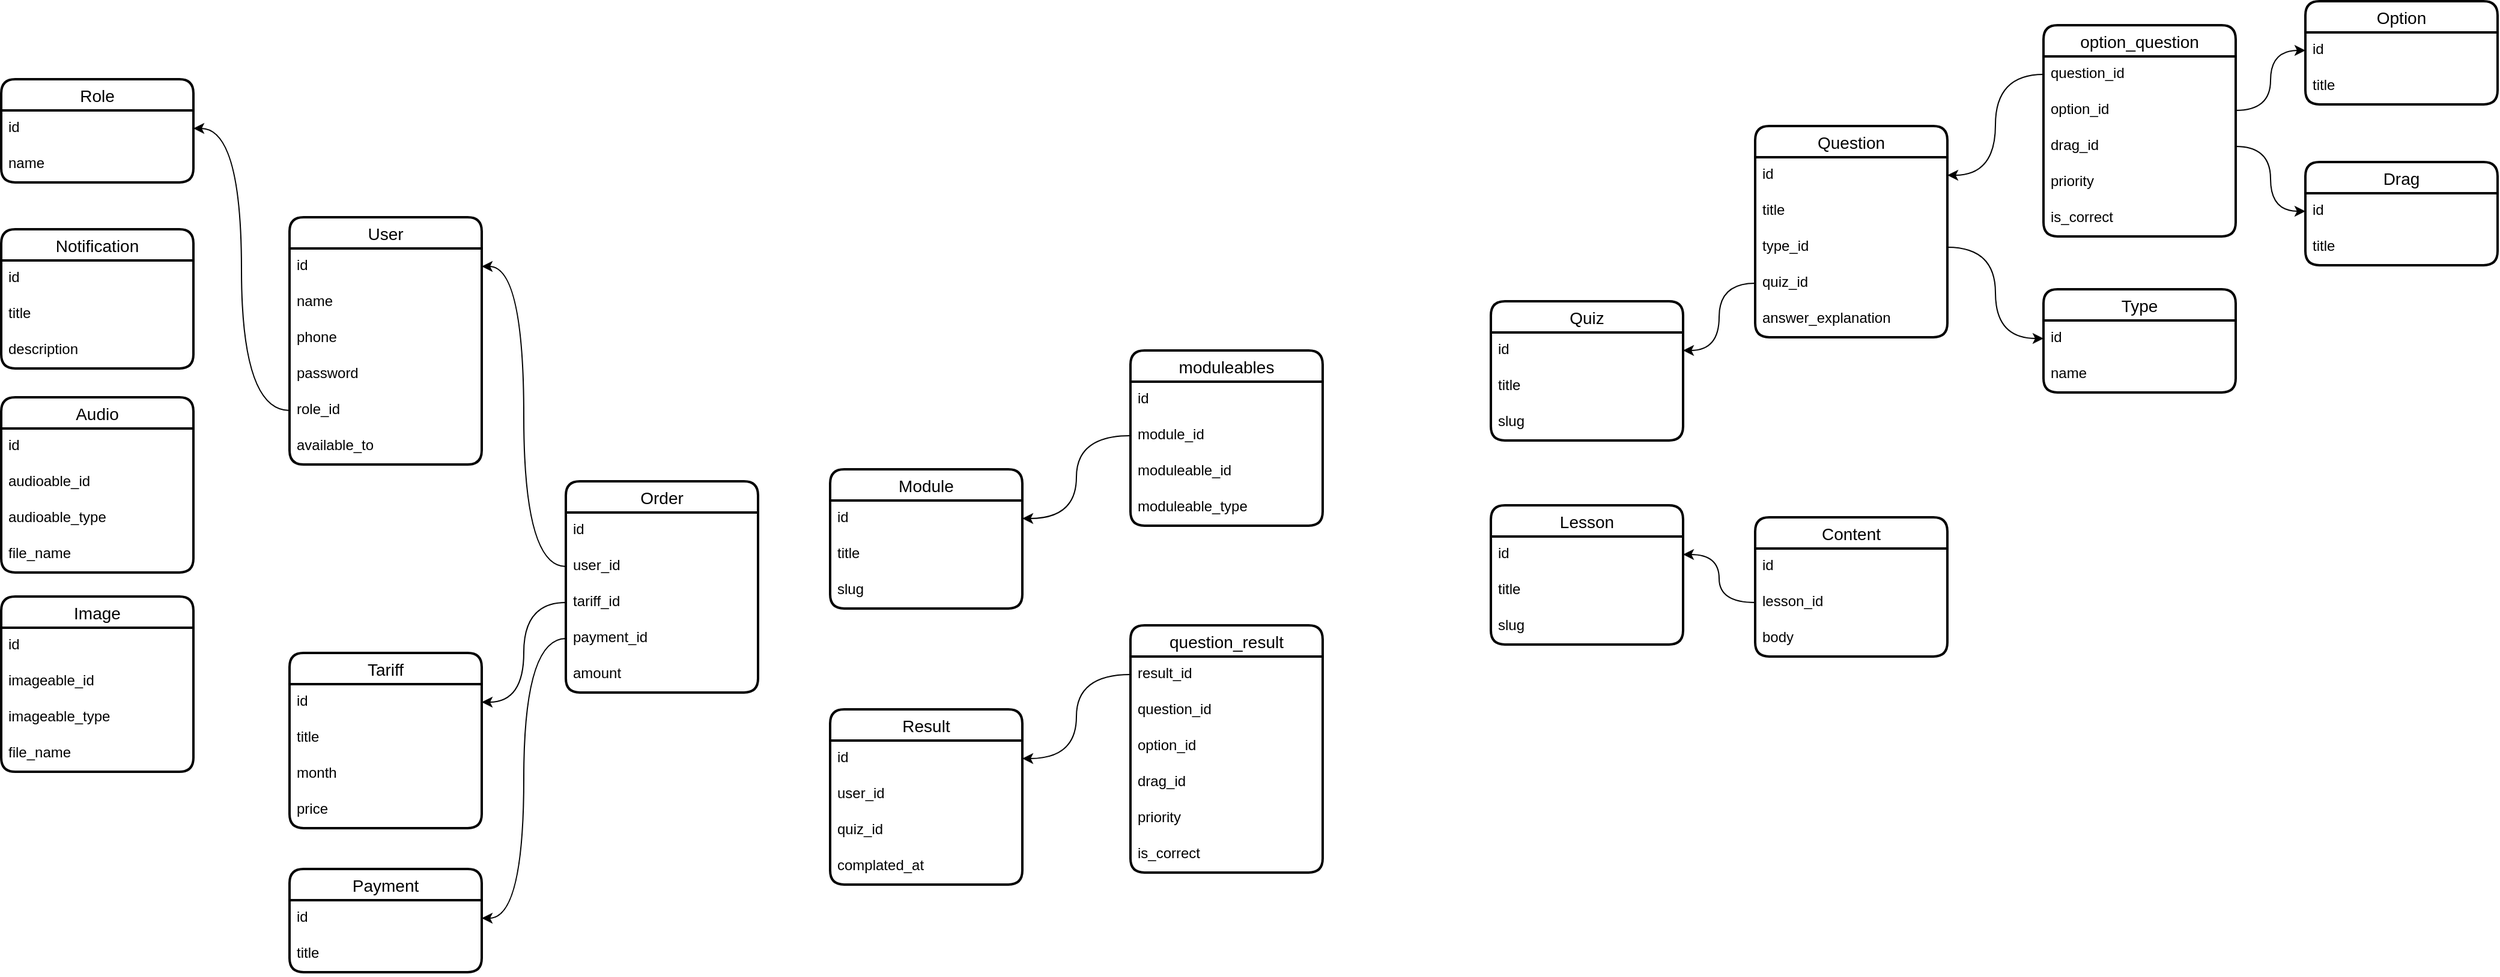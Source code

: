 <mxfile version="22.0.4" type="github">
  <diagram name="Страница — 1" id="l952tXTDJv2I5u81VP_P">
    <mxGraphModel dx="2206" dy="1154" grid="1" gridSize="10" guides="1" tooltips="1" connect="1" arrows="1" fold="1" page="1" pageScale="1" pageWidth="827" pageHeight="1169" math="0" shadow="0">
      <root>
        <mxCell id="0" />
        <mxCell id="1" parent="0" />
        <mxCell id="5lU2MvCnA9rc4x8VBAlA-1" value="User" style="swimlane;fontStyle=0;childLayout=stackLayout;horizontal=1;startSize=26;horizontalStack=0;resizeParent=1;resizeParentMax=0;resizeLast=0;collapsible=1;marginBottom=0;align=center;fontSize=14;strokeWidth=2;rounded=1;shadow=0;glass=0;swimlaneLine=1;" parent="1" vertex="1">
          <mxGeometry x="290" y="220" width="160" height="206" as="geometry" />
        </mxCell>
        <mxCell id="5lU2MvCnA9rc4x8VBAlA-2" value="id" style="text;strokeColor=none;fillColor=none;spacingLeft=4;spacingRight=4;overflow=hidden;rotatable=0;points=[[0,0.5],[1,0.5]];portConstraint=eastwest;fontSize=12;whiteSpace=wrap;html=1;" parent="5lU2MvCnA9rc4x8VBAlA-1" vertex="1">
          <mxGeometry y="26" width="160" height="30" as="geometry" />
        </mxCell>
        <mxCell id="5lU2MvCnA9rc4x8VBAlA-3" value="name" style="text;strokeColor=none;fillColor=none;spacingLeft=4;spacingRight=4;overflow=hidden;rotatable=0;points=[[0,0.5],[1,0.5]];portConstraint=eastwest;fontSize=12;whiteSpace=wrap;html=1;" parent="5lU2MvCnA9rc4x8VBAlA-1" vertex="1">
          <mxGeometry y="56" width="160" height="30" as="geometry" />
        </mxCell>
        <mxCell id="5lU2MvCnA9rc4x8VBAlA-4" value="phone" style="text;strokeColor=none;fillColor=none;spacingLeft=4;spacingRight=4;overflow=hidden;rotatable=0;points=[[0,0.5],[1,0.5]];portConstraint=eastwest;fontSize=12;whiteSpace=wrap;html=1;" parent="5lU2MvCnA9rc4x8VBAlA-1" vertex="1">
          <mxGeometry y="86" width="160" height="30" as="geometry" />
        </mxCell>
        <mxCell id="5lU2MvCnA9rc4x8VBAlA-5" value="password" style="text;strokeColor=none;fillColor=none;spacingLeft=4;spacingRight=4;overflow=hidden;rotatable=0;points=[[0,0.5],[1,0.5]];portConstraint=eastwest;fontSize=12;whiteSpace=wrap;html=1;" parent="5lU2MvCnA9rc4x8VBAlA-1" vertex="1">
          <mxGeometry y="116" width="160" height="30" as="geometry" />
        </mxCell>
        <mxCell id="VG2_tzrguG1U2oGE5e1O-6" value="role_id" style="text;strokeColor=none;fillColor=none;spacingLeft=4;spacingRight=4;overflow=hidden;rotatable=0;points=[[0,0.5],[1,0.5]];portConstraint=eastwest;fontSize=12;whiteSpace=wrap;html=1;" vertex="1" parent="5lU2MvCnA9rc4x8VBAlA-1">
          <mxGeometry y="146" width="160" height="30" as="geometry" />
        </mxCell>
        <mxCell id="VG2_tzrguG1U2oGE5e1O-20" value="available_to" style="text;strokeColor=none;fillColor=none;spacingLeft=4;spacingRight=4;overflow=hidden;rotatable=0;points=[[0,0.5],[1,0.5]];portConstraint=eastwest;fontSize=12;whiteSpace=wrap;html=1;" vertex="1" parent="5lU2MvCnA9rc4x8VBAlA-1">
          <mxGeometry y="176" width="160" height="30" as="geometry" />
        </mxCell>
        <mxCell id="5lU2MvCnA9rc4x8VBAlA-16" value="Question" style="swimlane;fontStyle=0;childLayout=stackLayout;horizontal=1;startSize=26;horizontalStack=0;resizeParent=1;resizeParentMax=0;resizeLast=0;collapsible=1;marginBottom=0;align=center;fontSize=14;strokeWidth=2;rounded=1;shadow=0;glass=0;swimlaneLine=1;" parent="1" vertex="1">
          <mxGeometry x="1510" y="144" width="160" height="176" as="geometry" />
        </mxCell>
        <mxCell id="5lU2MvCnA9rc4x8VBAlA-17" value="id" style="text;strokeColor=none;fillColor=none;spacingLeft=4;spacingRight=4;overflow=hidden;rotatable=0;points=[[0,0.5],[1,0.5]];portConstraint=eastwest;fontSize=12;whiteSpace=wrap;html=1;" parent="5lU2MvCnA9rc4x8VBAlA-16" vertex="1">
          <mxGeometry y="26" width="160" height="30" as="geometry" />
        </mxCell>
        <mxCell id="5lU2MvCnA9rc4x8VBAlA-18" value="title" style="text;strokeColor=none;fillColor=none;spacingLeft=4;spacingRight=4;overflow=hidden;rotatable=0;points=[[0,0.5],[1,0.5]];portConstraint=eastwest;fontSize=12;whiteSpace=wrap;html=1;" parent="5lU2MvCnA9rc4x8VBAlA-16" vertex="1">
          <mxGeometry y="56" width="160" height="30" as="geometry" />
        </mxCell>
        <mxCell id="5lU2MvCnA9rc4x8VBAlA-31" value="type_id" style="text;strokeColor=none;fillColor=none;spacingLeft=4;spacingRight=4;overflow=hidden;rotatable=0;points=[[0,0.5],[1,0.5]];portConstraint=eastwest;fontSize=12;whiteSpace=wrap;html=1;" parent="5lU2MvCnA9rc4x8VBAlA-16" vertex="1">
          <mxGeometry y="86" width="160" height="30" as="geometry" />
        </mxCell>
        <mxCell id="fqlwbIrNDPJbpzX7PKJO-1" value="quiz_id" style="text;strokeColor=none;fillColor=none;spacingLeft=4;spacingRight=4;overflow=hidden;rotatable=0;points=[[0,0.5],[1,0.5]];portConstraint=eastwest;fontSize=12;whiteSpace=wrap;html=1;" parent="5lU2MvCnA9rc4x8VBAlA-16" vertex="1">
          <mxGeometry y="116" width="160" height="30" as="geometry" />
        </mxCell>
        <mxCell id="rMJ0Lwt7X8XauQgZ4FZR-1" value="answer_explanation" style="text;strokeColor=none;fillColor=none;spacingLeft=4;spacingRight=4;overflow=hidden;rotatable=0;points=[[0,0.5],[1,0.5]];portConstraint=eastwest;fontSize=12;whiteSpace=wrap;html=1;" parent="5lU2MvCnA9rc4x8VBAlA-16" vertex="1">
          <mxGeometry y="146" width="160" height="30" as="geometry" />
        </mxCell>
        <mxCell id="5lU2MvCnA9rc4x8VBAlA-22" value="Option" style="swimlane;fontStyle=0;childLayout=stackLayout;horizontal=1;startSize=26;horizontalStack=0;resizeParent=1;resizeParentMax=0;resizeLast=0;collapsible=1;marginBottom=0;align=center;fontSize=14;strokeWidth=2;rounded=1;shadow=0;glass=0;swimlaneLine=1;" parent="1" vertex="1">
          <mxGeometry x="1968" y="40" width="160" height="86" as="geometry" />
        </mxCell>
        <mxCell id="5lU2MvCnA9rc4x8VBAlA-23" value="id" style="text;strokeColor=none;fillColor=none;spacingLeft=4;spacingRight=4;overflow=hidden;rotatable=0;points=[[0,0.5],[1,0.5]];portConstraint=eastwest;fontSize=12;whiteSpace=wrap;html=1;" parent="5lU2MvCnA9rc4x8VBAlA-22" vertex="1">
          <mxGeometry y="26" width="160" height="30" as="geometry" />
        </mxCell>
        <mxCell id="5lU2MvCnA9rc4x8VBAlA-24" value="title" style="text;strokeColor=none;fillColor=none;spacingLeft=4;spacingRight=4;overflow=hidden;rotatable=0;points=[[0,0.5],[1,0.5]];portConstraint=eastwest;fontSize=12;whiteSpace=wrap;html=1;" parent="5lU2MvCnA9rc4x8VBAlA-22" vertex="1">
          <mxGeometry y="56" width="160" height="30" as="geometry" />
        </mxCell>
        <mxCell id="5lU2MvCnA9rc4x8VBAlA-25" value="option_question" style="swimlane;fontStyle=0;childLayout=stackLayout;horizontal=1;startSize=26;horizontalStack=0;resizeParent=1;resizeParentMax=0;resizeLast=0;collapsible=1;marginBottom=0;align=center;fontSize=14;strokeWidth=2;rounded=1;shadow=0;glass=0;swimlaneLine=1;" parent="1" vertex="1">
          <mxGeometry x="1750" y="60" width="160" height="176" as="geometry" />
        </mxCell>
        <mxCell id="5lU2MvCnA9rc4x8VBAlA-26" value="question_id" style="text;strokeColor=none;fillColor=none;spacingLeft=4;spacingRight=4;overflow=hidden;rotatable=0;points=[[0,0.5],[1,0.5]];portConstraint=eastwest;fontSize=12;whiteSpace=wrap;html=1;" parent="5lU2MvCnA9rc4x8VBAlA-25" vertex="1">
          <mxGeometry y="26" width="160" height="30" as="geometry" />
        </mxCell>
        <mxCell id="5lU2MvCnA9rc4x8VBAlA-27" value="option_id" style="text;strokeColor=none;fillColor=none;spacingLeft=4;spacingRight=4;overflow=hidden;rotatable=0;points=[[0,0.5],[1,0.5]];portConstraint=eastwest;fontSize=12;whiteSpace=wrap;html=1;" parent="5lU2MvCnA9rc4x8VBAlA-25" vertex="1">
          <mxGeometry y="56" width="160" height="30" as="geometry" />
        </mxCell>
        <mxCell id="5lU2MvCnA9rc4x8VBAlA-38" value="drag_id" style="text;strokeColor=none;fillColor=none;spacingLeft=4;spacingRight=4;overflow=hidden;rotatable=0;points=[[0,0.5],[1,0.5]];portConstraint=eastwest;fontSize=12;whiteSpace=wrap;html=1;" parent="5lU2MvCnA9rc4x8VBAlA-25" vertex="1">
          <mxGeometry y="86" width="160" height="30" as="geometry" />
        </mxCell>
        <mxCell id="5lU2MvCnA9rc4x8VBAlA-37" value="priority" style="text;strokeColor=none;fillColor=none;spacingLeft=4;spacingRight=4;overflow=hidden;rotatable=0;points=[[0,0.5],[1,0.5]];portConstraint=eastwest;fontSize=12;whiteSpace=wrap;html=1;" parent="5lU2MvCnA9rc4x8VBAlA-25" vertex="1">
          <mxGeometry y="116" width="160" height="30" as="geometry" />
        </mxCell>
        <mxCell id="5lU2MvCnA9rc4x8VBAlA-28" value="is_correct" style="text;strokeColor=none;fillColor=none;spacingLeft=4;spacingRight=4;overflow=hidden;rotatable=0;points=[[0,0.5],[1,0.5]];portConstraint=eastwest;fontSize=12;whiteSpace=wrap;html=1;" parent="5lU2MvCnA9rc4x8VBAlA-25" vertex="1">
          <mxGeometry y="146" width="160" height="30" as="geometry" />
        </mxCell>
        <mxCell id="5lU2MvCnA9rc4x8VBAlA-29" style="edgeStyle=orthogonalEdgeStyle;rounded=0;orthogonalLoop=1;jettySize=auto;html=1;entryX=1;entryY=0.5;entryDx=0;entryDy=0;curved=1;" parent="1" source="5lU2MvCnA9rc4x8VBAlA-26" target="5lU2MvCnA9rc4x8VBAlA-17" edge="1">
          <mxGeometry relative="1" as="geometry" />
        </mxCell>
        <mxCell id="5lU2MvCnA9rc4x8VBAlA-30" style="edgeStyle=orthogonalEdgeStyle;rounded=0;orthogonalLoop=1;jettySize=auto;html=1;entryX=0;entryY=0.5;entryDx=0;entryDy=0;curved=1;" parent="1" source="5lU2MvCnA9rc4x8VBAlA-27" target="5lU2MvCnA9rc4x8VBAlA-23" edge="1">
          <mxGeometry relative="1" as="geometry" />
        </mxCell>
        <mxCell id="5lU2MvCnA9rc4x8VBAlA-32" value="Type" style="swimlane;fontStyle=0;childLayout=stackLayout;horizontal=1;startSize=26;horizontalStack=0;resizeParent=1;resizeParentMax=0;resizeLast=0;collapsible=1;marginBottom=0;align=center;fontSize=14;strokeWidth=2;rounded=1;shadow=0;glass=0;swimlaneLine=1;" parent="1" vertex="1">
          <mxGeometry x="1750" y="280" width="160" height="86" as="geometry" />
        </mxCell>
        <mxCell id="5lU2MvCnA9rc4x8VBAlA-33" value="id" style="text;strokeColor=none;fillColor=none;spacingLeft=4;spacingRight=4;overflow=hidden;rotatable=0;points=[[0,0.5],[1,0.5]];portConstraint=eastwest;fontSize=12;whiteSpace=wrap;html=1;" parent="5lU2MvCnA9rc4x8VBAlA-32" vertex="1">
          <mxGeometry y="26" width="160" height="30" as="geometry" />
        </mxCell>
        <mxCell id="5lU2MvCnA9rc4x8VBAlA-34" value="name" style="text;strokeColor=none;fillColor=none;spacingLeft=4;spacingRight=4;overflow=hidden;rotatable=0;points=[[0,0.5],[1,0.5]];portConstraint=eastwest;fontSize=12;whiteSpace=wrap;html=1;" parent="5lU2MvCnA9rc4x8VBAlA-32" vertex="1">
          <mxGeometry y="56" width="160" height="30" as="geometry" />
        </mxCell>
        <mxCell id="5lU2MvCnA9rc4x8VBAlA-39" value="Quiz" style="swimlane;fontStyle=0;childLayout=stackLayout;horizontal=1;startSize=26;horizontalStack=0;resizeParent=1;resizeParentMax=0;resizeLast=0;collapsible=1;marginBottom=0;align=center;fontSize=14;strokeWidth=2;rounded=1;shadow=0;glass=0;swimlaneLine=1;" parent="1" vertex="1">
          <mxGeometry x="1290" y="290" width="160" height="116" as="geometry" />
        </mxCell>
        <mxCell id="5lU2MvCnA9rc4x8VBAlA-40" value="id" style="text;strokeColor=none;fillColor=none;spacingLeft=4;spacingRight=4;overflow=hidden;rotatable=0;points=[[0,0.5],[1,0.5]];portConstraint=eastwest;fontSize=12;whiteSpace=wrap;html=1;" parent="5lU2MvCnA9rc4x8VBAlA-39" vertex="1">
          <mxGeometry y="26" width="160" height="30" as="geometry" />
        </mxCell>
        <mxCell id="5lU2MvCnA9rc4x8VBAlA-41" value="title" style="text;strokeColor=none;fillColor=none;spacingLeft=4;spacingRight=4;overflow=hidden;rotatable=0;points=[[0,0.5],[1,0.5]];portConstraint=eastwest;fontSize=12;whiteSpace=wrap;html=1;" parent="5lU2MvCnA9rc4x8VBAlA-39" vertex="1">
          <mxGeometry y="56" width="160" height="30" as="geometry" />
        </mxCell>
        <mxCell id="VG2_tzrguG1U2oGE5e1O-4" value="slug" style="text;strokeColor=none;fillColor=none;spacingLeft=4;spacingRight=4;overflow=hidden;rotatable=0;points=[[0,0.5],[1,0.5]];portConstraint=eastwest;fontSize=12;whiteSpace=wrap;html=1;" vertex="1" parent="5lU2MvCnA9rc4x8VBAlA-39">
          <mxGeometry y="86" width="160" height="30" as="geometry" />
        </mxCell>
        <mxCell id="5lU2MvCnA9rc4x8VBAlA-48" value="Drag" style="swimlane;fontStyle=0;childLayout=stackLayout;horizontal=1;startSize=26;horizontalStack=0;resizeParent=1;resizeParentMax=0;resizeLast=0;collapsible=1;marginBottom=0;align=center;fontSize=14;strokeWidth=2;rounded=1;shadow=0;glass=0;swimlaneLine=1;" parent="1" vertex="1">
          <mxGeometry x="1968" y="174" width="160" height="86" as="geometry" />
        </mxCell>
        <mxCell id="5lU2MvCnA9rc4x8VBAlA-49" value="id" style="text;strokeColor=none;fillColor=none;spacingLeft=4;spacingRight=4;overflow=hidden;rotatable=0;points=[[0,0.5],[1,0.5]];portConstraint=eastwest;fontSize=12;whiteSpace=wrap;html=1;" parent="5lU2MvCnA9rc4x8VBAlA-48" vertex="1">
          <mxGeometry y="26" width="160" height="30" as="geometry" />
        </mxCell>
        <mxCell id="5lU2MvCnA9rc4x8VBAlA-50" value="title" style="text;strokeColor=none;fillColor=none;spacingLeft=4;spacingRight=4;overflow=hidden;rotatable=0;points=[[0,0.5],[1,0.5]];portConstraint=eastwest;fontSize=12;whiteSpace=wrap;html=1;" parent="5lU2MvCnA9rc4x8VBAlA-48" vertex="1">
          <mxGeometry y="56" width="160" height="30" as="geometry" />
        </mxCell>
        <mxCell id="5lU2MvCnA9rc4x8VBAlA-52" style="edgeStyle=orthogonalEdgeStyle;rounded=0;orthogonalLoop=1;jettySize=auto;html=1;entryX=0;entryY=0.5;entryDx=0;entryDy=0;curved=1;" parent="1" source="5lU2MvCnA9rc4x8VBAlA-38" target="5lU2MvCnA9rc4x8VBAlA-49" edge="1">
          <mxGeometry relative="1" as="geometry" />
        </mxCell>
        <mxCell id="5lU2MvCnA9rc4x8VBAlA-53" value="Audio" style="swimlane;fontStyle=0;childLayout=stackLayout;horizontal=1;startSize=26;horizontalStack=0;resizeParent=1;resizeParentMax=0;resizeLast=0;collapsible=1;marginBottom=0;align=center;fontSize=14;strokeWidth=2;rounded=1;shadow=0;glass=0;swimlaneLine=1;" parent="1" vertex="1">
          <mxGeometry x="50" y="370" width="160" height="146" as="geometry" />
        </mxCell>
        <mxCell id="5lU2MvCnA9rc4x8VBAlA-54" value="id" style="text;strokeColor=none;fillColor=none;spacingLeft=4;spacingRight=4;overflow=hidden;rotatable=0;points=[[0,0.5],[1,0.5]];portConstraint=eastwest;fontSize=12;whiteSpace=wrap;html=1;" parent="5lU2MvCnA9rc4x8VBAlA-53" vertex="1">
          <mxGeometry y="26" width="160" height="30" as="geometry" />
        </mxCell>
        <mxCell id="5lU2MvCnA9rc4x8VBAlA-55" value="audioable_id" style="text;strokeColor=none;fillColor=none;spacingLeft=4;spacingRight=4;overflow=hidden;rotatable=0;points=[[0,0.5],[1,0.5]];portConstraint=eastwest;fontSize=12;whiteSpace=wrap;html=1;" parent="5lU2MvCnA9rc4x8VBAlA-53" vertex="1">
          <mxGeometry y="56" width="160" height="30" as="geometry" />
        </mxCell>
        <mxCell id="5lU2MvCnA9rc4x8VBAlA-56" value="audioable_type" style="text;strokeColor=none;fillColor=none;spacingLeft=4;spacingRight=4;overflow=hidden;rotatable=0;points=[[0,0.5],[1,0.5]];portConstraint=eastwest;fontSize=12;whiteSpace=wrap;html=1;" parent="5lU2MvCnA9rc4x8VBAlA-53" vertex="1">
          <mxGeometry y="86" width="160" height="30" as="geometry" />
        </mxCell>
        <mxCell id="5lU2MvCnA9rc4x8VBAlA-57" value="file_name" style="text;strokeColor=none;fillColor=none;spacingLeft=4;spacingRight=4;overflow=hidden;rotatable=0;points=[[0,0.5],[1,0.5]];portConstraint=eastwest;fontSize=12;whiteSpace=wrap;html=1;" parent="5lU2MvCnA9rc4x8VBAlA-53" vertex="1">
          <mxGeometry y="116" width="160" height="30" as="geometry" />
        </mxCell>
        <mxCell id="cyeEAOcGzKLk-wOIlBgN-1" value="Image" style="swimlane;fontStyle=0;childLayout=stackLayout;horizontal=1;startSize=26;horizontalStack=0;resizeParent=1;resizeParentMax=0;resizeLast=0;collapsible=1;marginBottom=0;align=center;fontSize=14;strokeWidth=2;rounded=1;shadow=0;glass=0;swimlaneLine=1;" parent="1" vertex="1">
          <mxGeometry x="50" y="536" width="160" height="146" as="geometry" />
        </mxCell>
        <mxCell id="cyeEAOcGzKLk-wOIlBgN-2" value="id" style="text;strokeColor=none;fillColor=none;spacingLeft=4;spacingRight=4;overflow=hidden;rotatable=0;points=[[0,0.5],[1,0.5]];portConstraint=eastwest;fontSize=12;whiteSpace=wrap;html=1;" parent="cyeEAOcGzKLk-wOIlBgN-1" vertex="1">
          <mxGeometry y="26" width="160" height="30" as="geometry" />
        </mxCell>
        <mxCell id="cyeEAOcGzKLk-wOIlBgN-3" value="imageable_id" style="text;strokeColor=none;fillColor=none;spacingLeft=4;spacingRight=4;overflow=hidden;rotatable=0;points=[[0,0.5],[1,0.5]];portConstraint=eastwest;fontSize=12;whiteSpace=wrap;html=1;" parent="cyeEAOcGzKLk-wOIlBgN-1" vertex="1">
          <mxGeometry y="56" width="160" height="30" as="geometry" />
        </mxCell>
        <mxCell id="cyeEAOcGzKLk-wOIlBgN-4" value="imageable_type" style="text;strokeColor=none;fillColor=none;spacingLeft=4;spacingRight=4;overflow=hidden;rotatable=0;points=[[0,0.5],[1,0.5]];portConstraint=eastwest;fontSize=12;whiteSpace=wrap;html=1;" parent="cyeEAOcGzKLk-wOIlBgN-1" vertex="1">
          <mxGeometry y="86" width="160" height="30" as="geometry" />
        </mxCell>
        <mxCell id="cyeEAOcGzKLk-wOIlBgN-5" value="file_name" style="text;strokeColor=none;fillColor=none;spacingLeft=4;spacingRight=4;overflow=hidden;rotatable=0;points=[[0,0.5],[1,0.5]];portConstraint=eastwest;fontSize=12;whiteSpace=wrap;html=1;" parent="cyeEAOcGzKLk-wOIlBgN-1" vertex="1">
          <mxGeometry y="116" width="160" height="30" as="geometry" />
        </mxCell>
        <mxCell id="cyeEAOcGzKLk-wOIlBgN-6" value="Module" style="swimlane;fontStyle=0;childLayout=stackLayout;horizontal=1;startSize=26;horizontalStack=0;resizeParent=1;resizeParentMax=0;resizeLast=0;collapsible=1;marginBottom=0;align=center;fontSize=14;strokeWidth=2;rounded=1;shadow=0;glass=0;swimlaneLine=1;" parent="1" vertex="1">
          <mxGeometry x="740" y="430" width="160" height="116" as="geometry" />
        </mxCell>
        <mxCell id="cyeEAOcGzKLk-wOIlBgN-7" value="id" style="text;strokeColor=none;fillColor=none;spacingLeft=4;spacingRight=4;overflow=hidden;rotatable=0;points=[[0,0.5],[1,0.5]];portConstraint=eastwest;fontSize=12;whiteSpace=wrap;html=1;" parent="cyeEAOcGzKLk-wOIlBgN-6" vertex="1">
          <mxGeometry y="26" width="160" height="30" as="geometry" />
        </mxCell>
        <mxCell id="cyeEAOcGzKLk-wOIlBgN-8" value="title" style="text;strokeColor=none;fillColor=none;spacingLeft=4;spacingRight=4;overflow=hidden;rotatable=0;points=[[0,0.5],[1,0.5]];portConstraint=eastwest;fontSize=12;whiteSpace=wrap;html=1;" parent="cyeEAOcGzKLk-wOIlBgN-6" vertex="1">
          <mxGeometry y="56" width="160" height="30" as="geometry" />
        </mxCell>
        <mxCell id="VG2_tzrguG1U2oGE5e1O-3" value="slug" style="text;strokeColor=none;fillColor=none;spacingLeft=4;spacingRight=4;overflow=hidden;rotatable=0;points=[[0,0.5],[1,0.5]];portConstraint=eastwest;fontSize=12;whiteSpace=wrap;html=1;" vertex="1" parent="cyeEAOcGzKLk-wOIlBgN-6">
          <mxGeometry y="86" width="160" height="30" as="geometry" />
        </mxCell>
        <mxCell id="cyeEAOcGzKLk-wOIlBgN-17" value="Lesson" style="swimlane;fontStyle=0;childLayout=stackLayout;horizontal=1;startSize=26;horizontalStack=0;resizeParent=1;resizeParentMax=0;resizeLast=0;collapsible=1;marginBottom=0;align=center;fontSize=14;strokeWidth=2;rounded=1;shadow=0;glass=0;swimlaneLine=1;" parent="1" vertex="1">
          <mxGeometry x="1290" y="460" width="160" height="116" as="geometry" />
        </mxCell>
        <mxCell id="cyeEAOcGzKLk-wOIlBgN-18" value="id" style="text;strokeColor=none;fillColor=none;spacingLeft=4;spacingRight=4;overflow=hidden;rotatable=0;points=[[0,0.5],[1,0.5]];portConstraint=eastwest;fontSize=12;whiteSpace=wrap;html=1;" parent="cyeEAOcGzKLk-wOIlBgN-17" vertex="1">
          <mxGeometry y="26" width="160" height="30" as="geometry" />
        </mxCell>
        <mxCell id="cyeEAOcGzKLk-wOIlBgN-20" value="title" style="text;strokeColor=none;fillColor=none;spacingLeft=4;spacingRight=4;overflow=hidden;rotatable=0;points=[[0,0.5],[1,0.5]];portConstraint=eastwest;fontSize=12;whiteSpace=wrap;html=1;" parent="cyeEAOcGzKLk-wOIlBgN-17" vertex="1">
          <mxGeometry y="56" width="160" height="30" as="geometry" />
        </mxCell>
        <mxCell id="VG2_tzrguG1U2oGE5e1O-5" value="slug" style="text;strokeColor=none;fillColor=none;spacingLeft=4;spacingRight=4;overflow=hidden;rotatable=0;points=[[0,0.5],[1,0.5]];portConstraint=eastwest;fontSize=12;whiteSpace=wrap;html=1;" vertex="1" parent="cyeEAOcGzKLk-wOIlBgN-17">
          <mxGeometry y="86" width="160" height="30" as="geometry" />
        </mxCell>
        <mxCell id="cyeEAOcGzKLk-wOIlBgN-22" value="moduleables" style="swimlane;fontStyle=0;childLayout=stackLayout;horizontal=1;startSize=26;horizontalStack=0;resizeParent=1;resizeParentMax=0;resizeLast=0;collapsible=1;marginBottom=0;align=center;fontSize=14;strokeWidth=2;rounded=1;shadow=0;glass=0;swimlaneLine=1;" parent="1" vertex="1">
          <mxGeometry x="990" y="331" width="160" height="146" as="geometry" />
        </mxCell>
        <mxCell id="cyeEAOcGzKLk-wOIlBgN-23" value="id" style="text;strokeColor=none;fillColor=none;spacingLeft=4;spacingRight=4;overflow=hidden;rotatable=0;points=[[0,0.5],[1,0.5]];portConstraint=eastwest;fontSize=12;whiteSpace=wrap;html=1;" parent="cyeEAOcGzKLk-wOIlBgN-22" vertex="1">
          <mxGeometry y="26" width="160" height="30" as="geometry" />
        </mxCell>
        <mxCell id="cyeEAOcGzKLk-wOIlBgN-24" value="module_id" style="text;strokeColor=none;fillColor=none;spacingLeft=4;spacingRight=4;overflow=hidden;rotatable=0;points=[[0,0.5],[1,0.5]];portConstraint=eastwest;fontSize=12;whiteSpace=wrap;html=1;" parent="cyeEAOcGzKLk-wOIlBgN-22" vertex="1">
          <mxGeometry y="56" width="160" height="30" as="geometry" />
        </mxCell>
        <mxCell id="cyeEAOcGzKLk-wOIlBgN-25" value="moduleable_id" style="text;strokeColor=none;fillColor=none;spacingLeft=4;spacingRight=4;overflow=hidden;rotatable=0;points=[[0,0.5],[1,0.5]];portConstraint=eastwest;fontSize=12;whiteSpace=wrap;html=1;" parent="cyeEAOcGzKLk-wOIlBgN-22" vertex="1">
          <mxGeometry y="86" width="160" height="30" as="geometry" />
        </mxCell>
        <mxCell id="cyeEAOcGzKLk-wOIlBgN-26" value="moduleable_type" style="text;strokeColor=none;fillColor=none;spacingLeft=4;spacingRight=4;overflow=hidden;rotatable=0;points=[[0,0.5],[1,0.5]];portConstraint=eastwest;fontSize=12;whiteSpace=wrap;html=1;" parent="cyeEAOcGzKLk-wOIlBgN-22" vertex="1">
          <mxGeometry y="116" width="160" height="30" as="geometry" />
        </mxCell>
        <mxCell id="cyeEAOcGzKLk-wOIlBgN-27" style="edgeStyle=orthogonalEdgeStyle;rounded=0;orthogonalLoop=1;jettySize=auto;html=1;entryX=1;entryY=0.5;entryDx=0;entryDy=0;curved=1;" parent="1" source="cyeEAOcGzKLk-wOIlBgN-24" target="cyeEAOcGzKLk-wOIlBgN-7" edge="1">
          <mxGeometry relative="1" as="geometry" />
        </mxCell>
        <mxCell id="cyeEAOcGzKLk-wOIlBgN-28" value="Content" style="swimlane;fontStyle=0;childLayout=stackLayout;horizontal=1;startSize=26;horizontalStack=0;resizeParent=1;resizeParentMax=0;resizeLast=0;collapsible=1;marginBottom=0;align=center;fontSize=14;strokeWidth=2;rounded=1;shadow=0;glass=0;swimlaneLine=1;" parent="1" vertex="1">
          <mxGeometry x="1510" y="470" width="160" height="116" as="geometry" />
        </mxCell>
        <mxCell id="cyeEAOcGzKLk-wOIlBgN-29" value="id" style="text;strokeColor=none;fillColor=none;spacingLeft=4;spacingRight=4;overflow=hidden;rotatable=0;points=[[0,0.5],[1,0.5]];portConstraint=eastwest;fontSize=12;whiteSpace=wrap;html=1;" parent="cyeEAOcGzKLk-wOIlBgN-28" vertex="1">
          <mxGeometry y="26" width="160" height="30" as="geometry" />
        </mxCell>
        <mxCell id="cyeEAOcGzKLk-wOIlBgN-30" value="lesson_id" style="text;strokeColor=none;fillColor=none;spacingLeft=4;spacingRight=4;overflow=hidden;rotatable=0;points=[[0,0.5],[1,0.5]];portConstraint=eastwest;fontSize=12;whiteSpace=wrap;html=1;" parent="cyeEAOcGzKLk-wOIlBgN-28" vertex="1">
          <mxGeometry y="56" width="160" height="30" as="geometry" />
        </mxCell>
        <mxCell id="fqlwbIrNDPJbpzX7PKJO-4" value="body" style="text;strokeColor=none;fillColor=none;spacingLeft=4;spacingRight=4;overflow=hidden;rotatable=0;points=[[0,0.5],[1,0.5]];portConstraint=eastwest;fontSize=12;whiteSpace=wrap;html=1;" parent="cyeEAOcGzKLk-wOIlBgN-28" vertex="1">
          <mxGeometry y="86" width="160" height="30" as="geometry" />
        </mxCell>
        <mxCell id="cyeEAOcGzKLk-wOIlBgN-31" style="edgeStyle=orthogonalEdgeStyle;rounded=0;orthogonalLoop=1;jettySize=auto;html=1;entryX=1;entryY=0.5;entryDx=0;entryDy=0;curved=1;" parent="1" source="cyeEAOcGzKLk-wOIlBgN-30" target="cyeEAOcGzKLk-wOIlBgN-18" edge="1">
          <mxGeometry relative="1" as="geometry" />
        </mxCell>
        <mxCell id="cyeEAOcGzKLk-wOIlBgN-32" value="Result" style="swimlane;fontStyle=0;childLayout=stackLayout;horizontal=1;startSize=26;horizontalStack=0;resizeParent=1;resizeParentMax=0;resizeLast=0;collapsible=1;marginBottom=0;align=center;fontSize=14;strokeWidth=2;rounded=1;shadow=0;glass=0;swimlaneLine=1;" parent="1" vertex="1">
          <mxGeometry x="740" y="630" width="160" height="146" as="geometry" />
        </mxCell>
        <mxCell id="cyeEAOcGzKLk-wOIlBgN-33" value="id" style="text;strokeColor=none;fillColor=none;spacingLeft=4;spacingRight=4;overflow=hidden;rotatable=0;points=[[0,0.5],[1,0.5]];portConstraint=eastwest;fontSize=12;whiteSpace=wrap;html=1;" parent="cyeEAOcGzKLk-wOIlBgN-32" vertex="1">
          <mxGeometry y="26" width="160" height="30" as="geometry" />
        </mxCell>
        <mxCell id="cyeEAOcGzKLk-wOIlBgN-34" value="user_id" style="text;strokeColor=none;fillColor=none;spacingLeft=4;spacingRight=4;overflow=hidden;rotatable=0;points=[[0,0.5],[1,0.5]];portConstraint=eastwest;fontSize=12;whiteSpace=wrap;html=1;" parent="cyeEAOcGzKLk-wOIlBgN-32" vertex="1">
          <mxGeometry y="56" width="160" height="30" as="geometry" />
        </mxCell>
        <mxCell id="cyeEAOcGzKLk-wOIlBgN-35" value="quiz_id" style="text;strokeColor=none;fillColor=none;spacingLeft=4;spacingRight=4;overflow=hidden;rotatable=0;points=[[0,0.5],[1,0.5]];portConstraint=eastwest;fontSize=12;whiteSpace=wrap;html=1;" parent="cyeEAOcGzKLk-wOIlBgN-32" vertex="1">
          <mxGeometry y="86" width="160" height="30" as="geometry" />
        </mxCell>
        <mxCell id="VG2_tzrguG1U2oGE5e1O-2" value="complated_at" style="text;strokeColor=none;fillColor=none;spacingLeft=4;spacingRight=4;overflow=hidden;rotatable=0;points=[[0,0.5],[1,0.5]];portConstraint=eastwest;fontSize=12;whiteSpace=wrap;html=1;" vertex="1" parent="cyeEAOcGzKLk-wOIlBgN-32">
          <mxGeometry y="116" width="160" height="30" as="geometry" />
        </mxCell>
        <mxCell id="cyeEAOcGzKLk-wOIlBgN-38" value="question_result" style="swimlane;fontStyle=0;childLayout=stackLayout;horizontal=1;startSize=26;horizontalStack=0;resizeParent=1;resizeParentMax=0;resizeLast=0;collapsible=1;marginBottom=0;align=center;fontSize=14;strokeWidth=2;rounded=1;shadow=0;glass=0;swimlaneLine=1;" parent="1" vertex="1">
          <mxGeometry x="990" y="560" width="160" height="206" as="geometry" />
        </mxCell>
        <mxCell id="cyeEAOcGzKLk-wOIlBgN-40" value="result_id" style="text;strokeColor=none;fillColor=none;spacingLeft=4;spacingRight=4;overflow=hidden;rotatable=0;points=[[0,0.5],[1,0.5]];portConstraint=eastwest;fontSize=12;whiteSpace=wrap;html=1;" parent="cyeEAOcGzKLk-wOIlBgN-38" vertex="1">
          <mxGeometry y="26" width="160" height="30" as="geometry" />
        </mxCell>
        <mxCell id="cyeEAOcGzKLk-wOIlBgN-39" value="question_id" style="text;strokeColor=none;fillColor=none;spacingLeft=4;spacingRight=4;overflow=hidden;rotatable=0;points=[[0,0.5],[1,0.5]];portConstraint=eastwest;fontSize=12;whiteSpace=wrap;html=1;" parent="cyeEAOcGzKLk-wOIlBgN-38" vertex="1">
          <mxGeometry y="56" width="160" height="30" as="geometry" />
        </mxCell>
        <mxCell id="cyeEAOcGzKLk-wOIlBgN-42" value="option_id" style="text;strokeColor=none;fillColor=none;spacingLeft=4;spacingRight=4;overflow=hidden;rotatable=0;points=[[0,0.5],[1,0.5]];portConstraint=eastwest;fontSize=12;whiteSpace=wrap;html=1;" parent="cyeEAOcGzKLk-wOIlBgN-38" vertex="1">
          <mxGeometry y="86" width="160" height="30" as="geometry" />
        </mxCell>
        <mxCell id="cyeEAOcGzKLk-wOIlBgN-43" value="drag_id" style="text;strokeColor=none;fillColor=none;spacingLeft=4;spacingRight=4;overflow=hidden;rotatable=0;points=[[0,0.5],[1,0.5]];portConstraint=eastwest;fontSize=12;whiteSpace=wrap;html=1;" parent="cyeEAOcGzKLk-wOIlBgN-38" vertex="1">
          <mxGeometry y="116" width="160" height="30" as="geometry" />
        </mxCell>
        <mxCell id="cyeEAOcGzKLk-wOIlBgN-44" value="priority" style="text;strokeColor=none;fillColor=none;spacingLeft=4;spacingRight=4;overflow=hidden;rotatable=0;points=[[0,0.5],[1,0.5]];portConstraint=eastwest;fontSize=12;whiteSpace=wrap;html=1;" parent="cyeEAOcGzKLk-wOIlBgN-38" vertex="1">
          <mxGeometry y="146" width="160" height="30" as="geometry" />
        </mxCell>
        <mxCell id="cyeEAOcGzKLk-wOIlBgN-45" value="is_correct" style="text;strokeColor=none;fillColor=none;spacingLeft=4;spacingRight=4;overflow=hidden;rotatable=0;points=[[0,0.5],[1,0.5]];portConstraint=eastwest;fontSize=12;whiteSpace=wrap;html=1;" parent="cyeEAOcGzKLk-wOIlBgN-38" vertex="1">
          <mxGeometry y="176" width="160" height="30" as="geometry" />
        </mxCell>
        <mxCell id="cyeEAOcGzKLk-wOIlBgN-41" style="edgeStyle=orthogonalEdgeStyle;rounded=0;orthogonalLoop=1;jettySize=auto;html=1;entryX=1;entryY=0.5;entryDx=0;entryDy=0;curved=1;" parent="1" source="cyeEAOcGzKLk-wOIlBgN-40" target="cyeEAOcGzKLk-wOIlBgN-33" edge="1">
          <mxGeometry relative="1" as="geometry" />
        </mxCell>
        <mxCell id="cyeEAOcGzKLk-wOIlBgN-50" value="Tariff" style="swimlane;fontStyle=0;childLayout=stackLayout;horizontal=1;startSize=26;horizontalStack=0;resizeParent=1;resizeParentMax=0;resizeLast=0;collapsible=1;marginBottom=0;align=center;fontSize=14;strokeWidth=2;rounded=1;shadow=0;glass=0;swimlaneLine=1;" parent="1" vertex="1">
          <mxGeometry x="290" y="583" width="160" height="146" as="geometry" />
        </mxCell>
        <mxCell id="cyeEAOcGzKLk-wOIlBgN-51" value="id" style="text;strokeColor=none;fillColor=none;spacingLeft=4;spacingRight=4;overflow=hidden;rotatable=0;points=[[0,0.5],[1,0.5]];portConstraint=eastwest;fontSize=12;whiteSpace=wrap;html=1;" parent="cyeEAOcGzKLk-wOIlBgN-50" vertex="1">
          <mxGeometry y="26" width="160" height="30" as="geometry" />
        </mxCell>
        <mxCell id="cyeEAOcGzKLk-wOIlBgN-52" value="title" style="text;strokeColor=none;fillColor=none;spacingLeft=4;spacingRight=4;overflow=hidden;rotatable=0;points=[[0,0.5],[1,0.5]];portConstraint=eastwest;fontSize=12;whiteSpace=wrap;html=1;" parent="cyeEAOcGzKLk-wOIlBgN-50" vertex="1">
          <mxGeometry y="56" width="160" height="30" as="geometry" />
        </mxCell>
        <mxCell id="cyeEAOcGzKLk-wOIlBgN-56" value="month" style="text;strokeColor=none;fillColor=none;spacingLeft=4;spacingRight=4;overflow=hidden;rotatable=0;points=[[0,0.5],[1,0.5]];portConstraint=eastwest;fontSize=12;whiteSpace=wrap;html=1;" parent="cyeEAOcGzKLk-wOIlBgN-50" vertex="1">
          <mxGeometry y="86" width="160" height="30" as="geometry" />
        </mxCell>
        <mxCell id="cyeEAOcGzKLk-wOIlBgN-54" value="price" style="text;strokeColor=none;fillColor=none;spacingLeft=4;spacingRight=4;overflow=hidden;rotatable=0;points=[[0,0.5],[1,0.5]];portConstraint=eastwest;fontSize=12;whiteSpace=wrap;html=1;" parent="cyeEAOcGzKLk-wOIlBgN-50" vertex="1">
          <mxGeometry y="116" width="160" height="30" as="geometry" />
        </mxCell>
        <mxCell id="cyeEAOcGzKLk-wOIlBgN-57" value="Order" style="swimlane;fontStyle=0;childLayout=stackLayout;horizontal=1;startSize=26;horizontalStack=0;resizeParent=1;resizeParentMax=0;resizeLast=0;collapsible=1;marginBottom=0;align=center;fontSize=14;strokeWidth=2;rounded=1;shadow=0;glass=0;swimlaneLine=1;" parent="1" vertex="1">
          <mxGeometry x="520" y="440" width="160" height="176" as="geometry" />
        </mxCell>
        <mxCell id="cyeEAOcGzKLk-wOIlBgN-58" value="id" style="text;strokeColor=none;fillColor=none;spacingLeft=4;spacingRight=4;overflow=hidden;rotatable=0;points=[[0,0.5],[1,0.5]];portConstraint=eastwest;fontSize=12;whiteSpace=wrap;html=1;" parent="cyeEAOcGzKLk-wOIlBgN-57" vertex="1">
          <mxGeometry y="26" width="160" height="30" as="geometry" />
        </mxCell>
        <mxCell id="cyeEAOcGzKLk-wOIlBgN-59" value="user_id" style="text;strokeColor=none;fillColor=none;spacingLeft=4;spacingRight=4;overflow=hidden;rotatable=0;points=[[0,0.5],[1,0.5]];portConstraint=eastwest;fontSize=12;whiteSpace=wrap;html=1;" parent="cyeEAOcGzKLk-wOIlBgN-57" vertex="1">
          <mxGeometry y="56" width="160" height="30" as="geometry" />
        </mxCell>
        <mxCell id="cyeEAOcGzKLk-wOIlBgN-60" value="tariff_id" style="text;strokeColor=none;fillColor=none;spacingLeft=4;spacingRight=4;overflow=hidden;rotatable=0;points=[[0,0.5],[1,0.5]];portConstraint=eastwest;fontSize=12;whiteSpace=wrap;html=1;" parent="cyeEAOcGzKLk-wOIlBgN-57" vertex="1">
          <mxGeometry y="86" width="160" height="30" as="geometry" />
        </mxCell>
        <mxCell id="cyeEAOcGzKLk-wOIlBgN-72" value="payment_id" style="text;strokeColor=none;fillColor=none;spacingLeft=4;spacingRight=4;overflow=hidden;rotatable=0;points=[[0,0.5],[1,0.5]];portConstraint=eastwest;fontSize=12;whiteSpace=wrap;html=1;" parent="cyeEAOcGzKLk-wOIlBgN-57" vertex="1">
          <mxGeometry y="116" width="160" height="30" as="geometry" />
        </mxCell>
        <mxCell id="cyeEAOcGzKLk-wOIlBgN-61" value="amount" style="text;strokeColor=none;fillColor=none;spacingLeft=4;spacingRight=4;overflow=hidden;rotatable=0;points=[[0,0.5],[1,0.5]];portConstraint=eastwest;fontSize=12;whiteSpace=wrap;html=1;" parent="cyeEAOcGzKLk-wOIlBgN-57" vertex="1">
          <mxGeometry y="146" width="160" height="30" as="geometry" />
        </mxCell>
        <mxCell id="cyeEAOcGzKLk-wOIlBgN-67" value="Payment" style="swimlane;fontStyle=0;childLayout=stackLayout;horizontal=1;startSize=26;horizontalStack=0;resizeParent=1;resizeParentMax=0;resizeLast=0;collapsible=1;marginBottom=0;align=center;fontSize=14;strokeWidth=2;rounded=1;shadow=0;glass=0;swimlaneLine=1;" parent="1" vertex="1">
          <mxGeometry x="290" y="763" width="160" height="86" as="geometry" />
        </mxCell>
        <mxCell id="cyeEAOcGzKLk-wOIlBgN-68" value="id" style="text;strokeColor=none;fillColor=none;spacingLeft=4;spacingRight=4;overflow=hidden;rotatable=0;points=[[0,0.5],[1,0.5]];portConstraint=eastwest;fontSize=12;whiteSpace=wrap;html=1;" parent="cyeEAOcGzKLk-wOIlBgN-67" vertex="1">
          <mxGeometry y="26" width="160" height="30" as="geometry" />
        </mxCell>
        <mxCell id="cyeEAOcGzKLk-wOIlBgN-69" value="title" style="text;strokeColor=none;fillColor=none;spacingLeft=4;spacingRight=4;overflow=hidden;rotatable=0;points=[[0,0.5],[1,0.5]];portConstraint=eastwest;fontSize=12;whiteSpace=wrap;html=1;" parent="cyeEAOcGzKLk-wOIlBgN-67" vertex="1">
          <mxGeometry y="56" width="160" height="30" as="geometry" />
        </mxCell>
        <mxCell id="fqlwbIrNDPJbpzX7PKJO-2" style="edgeStyle=orthogonalEdgeStyle;rounded=0;orthogonalLoop=1;jettySize=auto;html=1;entryX=1;entryY=0.5;entryDx=0;entryDy=0;curved=1;" parent="1" source="fqlwbIrNDPJbpzX7PKJO-1" target="5lU2MvCnA9rc4x8VBAlA-40" edge="1">
          <mxGeometry relative="1" as="geometry" />
        </mxCell>
        <mxCell id="fqlwbIrNDPJbpzX7PKJO-3" style="edgeStyle=orthogonalEdgeStyle;rounded=0;orthogonalLoop=1;jettySize=auto;html=1;entryX=0;entryY=0.5;entryDx=0;entryDy=0;curved=1;" parent="1" source="5lU2MvCnA9rc4x8VBAlA-31" target="5lU2MvCnA9rc4x8VBAlA-33" edge="1">
          <mxGeometry relative="1" as="geometry" />
        </mxCell>
        <mxCell id="rMJ0Lwt7X8XauQgZ4FZR-4" style="edgeStyle=orthogonalEdgeStyle;rounded=0;orthogonalLoop=1;jettySize=auto;html=1;entryX=1;entryY=0.5;entryDx=0;entryDy=0;curved=1;" parent="1" source="cyeEAOcGzKLk-wOIlBgN-59" target="5lU2MvCnA9rc4x8VBAlA-2" edge="1">
          <mxGeometry relative="1" as="geometry" />
        </mxCell>
        <mxCell id="rMJ0Lwt7X8XauQgZ4FZR-5" style="edgeStyle=orthogonalEdgeStyle;rounded=0;orthogonalLoop=1;jettySize=auto;html=1;entryX=1;entryY=0.5;entryDx=0;entryDy=0;curved=1;" parent="1" source="cyeEAOcGzKLk-wOIlBgN-60" target="cyeEAOcGzKLk-wOIlBgN-51" edge="1">
          <mxGeometry relative="1" as="geometry" />
        </mxCell>
        <mxCell id="rMJ0Lwt7X8XauQgZ4FZR-6" style="edgeStyle=orthogonalEdgeStyle;rounded=0;orthogonalLoop=1;jettySize=auto;html=1;entryX=1;entryY=0.5;entryDx=0;entryDy=0;curved=1;" parent="1" source="cyeEAOcGzKLk-wOIlBgN-72" target="cyeEAOcGzKLk-wOIlBgN-68" edge="1">
          <mxGeometry relative="1" as="geometry" />
        </mxCell>
        <mxCell id="rMJ0Lwt7X8XauQgZ4FZR-7" value="Notification" style="swimlane;fontStyle=0;childLayout=stackLayout;horizontal=1;startSize=26;horizontalStack=0;resizeParent=1;resizeParentMax=0;resizeLast=0;collapsible=1;marginBottom=0;align=center;fontSize=14;strokeWidth=2;rounded=1;shadow=0;glass=0;swimlaneLine=1;" parent="1" vertex="1">
          <mxGeometry x="50" y="230" width="160" height="116" as="geometry" />
        </mxCell>
        <mxCell id="rMJ0Lwt7X8XauQgZ4FZR-8" value="id" style="text;strokeColor=none;fillColor=none;spacingLeft=4;spacingRight=4;overflow=hidden;rotatable=0;points=[[0,0.5],[1,0.5]];portConstraint=eastwest;fontSize=12;whiteSpace=wrap;html=1;" parent="rMJ0Lwt7X8XauQgZ4FZR-7" vertex="1">
          <mxGeometry y="26" width="160" height="30" as="geometry" />
        </mxCell>
        <mxCell id="rMJ0Lwt7X8XauQgZ4FZR-9" value="title" style="text;strokeColor=none;fillColor=none;spacingLeft=4;spacingRight=4;overflow=hidden;rotatable=0;points=[[0,0.5],[1,0.5]];portConstraint=eastwest;fontSize=12;whiteSpace=wrap;html=1;" parent="rMJ0Lwt7X8XauQgZ4FZR-7" vertex="1">
          <mxGeometry y="56" width="160" height="30" as="geometry" />
        </mxCell>
        <mxCell id="rMJ0Lwt7X8XauQgZ4FZR-10" value="description" style="text;strokeColor=none;fillColor=none;spacingLeft=4;spacingRight=4;overflow=hidden;rotatable=0;points=[[0,0.5],[1,0.5]];portConstraint=eastwest;fontSize=12;whiteSpace=wrap;html=1;" parent="rMJ0Lwt7X8XauQgZ4FZR-7" vertex="1">
          <mxGeometry y="86" width="160" height="30" as="geometry" />
        </mxCell>
        <mxCell id="VG2_tzrguG1U2oGE5e1O-7" value="Role" style="swimlane;fontStyle=0;childLayout=stackLayout;horizontal=1;startSize=26;horizontalStack=0;resizeParent=1;resizeParentMax=0;resizeLast=0;collapsible=1;marginBottom=0;align=center;fontSize=14;strokeWidth=2;rounded=1;shadow=0;glass=0;swimlaneLine=1;" vertex="1" parent="1">
          <mxGeometry x="50" y="105" width="160" height="86" as="geometry" />
        </mxCell>
        <mxCell id="VG2_tzrguG1U2oGE5e1O-8" value="id" style="text;strokeColor=none;fillColor=none;spacingLeft=4;spacingRight=4;overflow=hidden;rotatable=0;points=[[0,0.5],[1,0.5]];portConstraint=eastwest;fontSize=12;whiteSpace=wrap;html=1;" vertex="1" parent="VG2_tzrguG1U2oGE5e1O-7">
          <mxGeometry y="26" width="160" height="30" as="geometry" />
        </mxCell>
        <mxCell id="VG2_tzrguG1U2oGE5e1O-9" value="name" style="text;strokeColor=none;fillColor=none;spacingLeft=4;spacingRight=4;overflow=hidden;rotatable=0;points=[[0,0.5],[1,0.5]];portConstraint=eastwest;fontSize=12;whiteSpace=wrap;html=1;" vertex="1" parent="VG2_tzrguG1U2oGE5e1O-7">
          <mxGeometry y="56" width="160" height="30" as="geometry" />
        </mxCell>
        <mxCell id="VG2_tzrguG1U2oGE5e1O-13" style="edgeStyle=orthogonalEdgeStyle;rounded=0;orthogonalLoop=1;jettySize=auto;html=1;entryX=1;entryY=0.5;entryDx=0;entryDy=0;curved=1;" edge="1" parent="1" source="VG2_tzrguG1U2oGE5e1O-6" target="VG2_tzrguG1U2oGE5e1O-8">
          <mxGeometry relative="1" as="geometry" />
        </mxCell>
      </root>
    </mxGraphModel>
  </diagram>
</mxfile>

